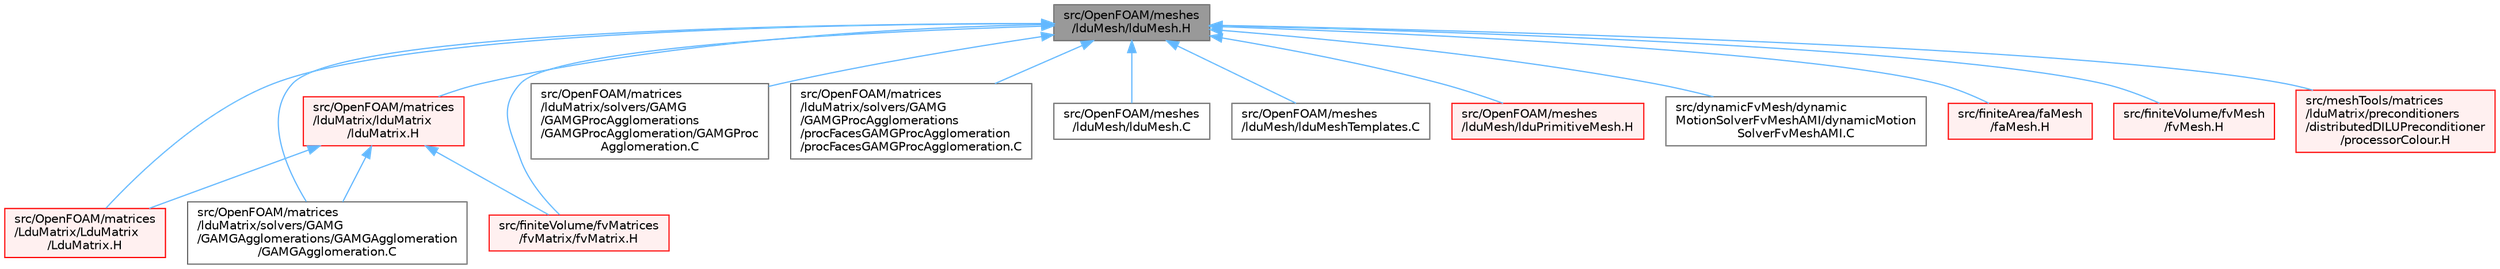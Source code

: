digraph "src/OpenFOAM/meshes/lduMesh/lduMesh.H"
{
 // LATEX_PDF_SIZE
  bgcolor="transparent";
  edge [fontname=Helvetica,fontsize=10,labelfontname=Helvetica,labelfontsize=10];
  node [fontname=Helvetica,fontsize=10,shape=box,height=0.2,width=0.4];
  Node1 [id="Node000001",label="src/OpenFOAM/meshes\l/lduMesh/lduMesh.H",height=0.2,width=0.4,color="gray40", fillcolor="grey60", style="filled", fontcolor="black",tooltip=" "];
  Node1 -> Node2 [id="edge1_Node000001_Node000002",dir="back",color="steelblue1",style="solid",tooltip=" "];
  Node2 [id="Node000002",label="src/OpenFOAM/matrices\l/LduMatrix/LduMatrix\l/LduMatrix.H",height=0.2,width=0.4,color="red", fillcolor="#FFF0F0", style="filled",URL="$LduMatrix_8H.html",tooltip=" "];
  Node1 -> Node31 [id="edge2_Node000001_Node000031",dir="back",color="steelblue1",style="solid",tooltip=" "];
  Node31 [id="Node000031",label="src/OpenFOAM/matrices\l/lduMatrix/lduMatrix\l/lduMatrix.H",height=0.2,width=0.4,color="red", fillcolor="#FFF0F0", style="filled",URL="$lduMatrix_8H.html",tooltip=" "];
  Node31 -> Node2 [id="edge3_Node000031_Node000002",dir="back",color="steelblue1",style="solid",tooltip=" "];
  Node31 -> Node73 [id="edge4_Node000031_Node000073",dir="back",color="steelblue1",style="solid",tooltip=" "];
  Node73 [id="Node000073",label="src/OpenFOAM/matrices\l/lduMatrix/solvers/GAMG\l/GAMGAgglomerations/GAMGAgglomeration\l/GAMGAgglomeration.C",height=0.2,width=0.4,color="grey40", fillcolor="white", style="filled",URL="$GAMGAgglomeration_8C.html",tooltip=" "];
  Node31 -> Node169 [id="edge5_Node000031_Node000169",dir="back",color="steelblue1",style="solid",tooltip=" "];
  Node169 [id="Node000169",label="src/finiteVolume/fvMatrices\l/fvMatrix/fvMatrix.H",height=0.2,width=0.4,color="red", fillcolor="#FFF0F0", style="filled",URL="$fvMatrix_8H.html",tooltip=" "];
  Node1 -> Node73 [id="edge6_Node000001_Node000073",dir="back",color="steelblue1",style="solid",tooltip=" "];
  Node1 -> Node671 [id="edge7_Node000001_Node000671",dir="back",color="steelblue1",style="solid",tooltip=" "];
  Node671 [id="Node000671",label="src/OpenFOAM/matrices\l/lduMatrix/solvers/GAMG\l/GAMGProcAgglomerations\l/GAMGProcAgglomeration/GAMGProc\lAgglomeration.C",height=0.2,width=0.4,color="grey40", fillcolor="white", style="filled",URL="$GAMGProcAgglomeration_8C.html",tooltip=" "];
  Node1 -> Node672 [id="edge8_Node000001_Node000672",dir="back",color="steelblue1",style="solid",tooltip=" "];
  Node672 [id="Node000672",label="src/OpenFOAM/matrices\l/lduMatrix/solvers/GAMG\l/GAMGProcAgglomerations\l/procFacesGAMGProcAgglomeration\l/procFacesGAMGProcAgglomeration.C",height=0.2,width=0.4,color="grey40", fillcolor="white", style="filled",URL="$procFacesGAMGProcAgglomeration_8C.html",tooltip=" "];
  Node1 -> Node673 [id="edge9_Node000001_Node000673",dir="back",color="steelblue1",style="solid",tooltip=" "];
  Node673 [id="Node000673",label="src/OpenFOAM/meshes\l/lduMesh/lduMesh.C",height=0.2,width=0.4,color="grey40", fillcolor="white", style="filled",URL="$lduMesh_8C.html",tooltip=" "];
  Node1 -> Node674 [id="edge10_Node000001_Node000674",dir="back",color="steelblue1",style="solid",tooltip=" "];
  Node674 [id="Node000674",label="src/OpenFOAM/meshes\l/lduMesh/lduMeshTemplates.C",height=0.2,width=0.4,color="grey40", fillcolor="white", style="filled",URL="$lduMeshTemplates_8C.html",tooltip=" "];
  Node1 -> Node675 [id="edge11_Node000001_Node000675",dir="back",color="steelblue1",style="solid",tooltip=" "];
  Node675 [id="Node000675",label="src/OpenFOAM/meshes\l/lduMesh/lduPrimitiveMesh.H",height=0.2,width=0.4,color="red", fillcolor="#FFF0F0", style="filled",URL="$lduPrimitiveMesh_8H.html",tooltip=" "];
  Node1 -> Node746 [id="edge12_Node000001_Node000746",dir="back",color="steelblue1",style="solid",tooltip=" "];
  Node746 [id="Node000746",label="src/dynamicFvMesh/dynamic\lMotionSolverFvMeshAMI/dynamicMotion\lSolverFvMeshAMI.C",height=0.2,width=0.4,color="grey40", fillcolor="white", style="filled",URL="$dynamicMotionSolverFvMeshAMI_8C.html",tooltip=" "];
  Node1 -> Node747 [id="edge13_Node000001_Node000747",dir="back",color="steelblue1",style="solid",tooltip=" "];
  Node747 [id="Node000747",label="src/finiteArea/faMesh\l/faMesh.H",height=0.2,width=0.4,color="red", fillcolor="#FFF0F0", style="filled",URL="$faMesh_8H.html",tooltip=" "];
  Node1 -> Node169 [id="edge14_Node000001_Node000169",dir="back",color="steelblue1",style="solid",tooltip=" "];
  Node1 -> Node970 [id="edge15_Node000001_Node000970",dir="back",color="steelblue1",style="solid",tooltip=" "];
  Node970 [id="Node000970",label="src/finiteVolume/fvMesh\l/fvMesh.H",height=0.2,width=0.4,color="red", fillcolor="#FFF0F0", style="filled",URL="$fvMesh_8H.html",tooltip=" "];
  Node1 -> Node3120 [id="edge16_Node000001_Node003120",dir="back",color="steelblue1",style="solid",tooltip=" "];
  Node3120 [id="Node003120",label="src/meshTools/matrices\l/lduMatrix/preconditioners\l/distributedDILUPreconditioner\l/processorColour.H",height=0.2,width=0.4,color="red", fillcolor="#FFF0F0", style="filled",URL="$processorColour_8H.html",tooltip=" "];
}

